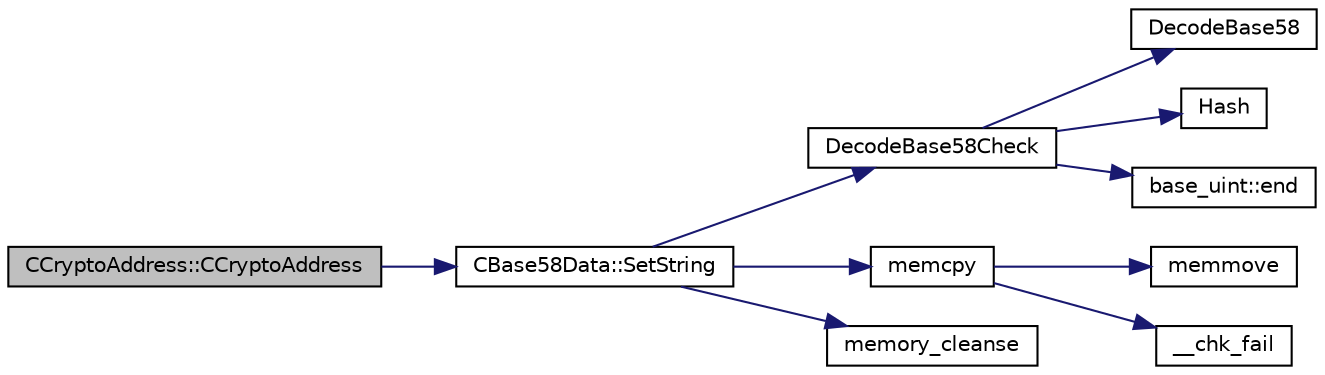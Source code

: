 digraph "CCryptoAddress::CCryptoAddress"
{
  edge [fontname="Helvetica",fontsize="10",labelfontname="Helvetica",labelfontsize="10"];
  node [fontname="Helvetica",fontsize="10",shape=record];
  rankdir="LR";
  Node4 [label="CCryptoAddress::CCryptoAddress",height=0.2,width=0.4,color="black", fillcolor="grey75", style="filled", fontcolor="black"];
  Node4 -> Node5 [color="midnightblue",fontsize="10",style="solid",fontname="Helvetica"];
  Node5 [label="CBase58Data::SetString",height=0.2,width=0.4,color="black", fillcolor="white", style="filled",URL="$d2/d08/class_c_base58_data.html#a250fa3bc97d03c7d87de5485c8b49b57"];
  Node5 -> Node6 [color="midnightblue",fontsize="10",style="solid",fontname="Helvetica"];
  Node6 [label="DecodeBase58Check",height=0.2,width=0.4,color="black", fillcolor="white", style="filled",URL="$db/d9c/base58_8cpp.html#ae2dc7ad63e243509e0871ec4a5890678",tooltip="Decode a base58-encoded string (psz) that includes a checksum into a byte vector (vchRet), return true if decoding is successful. "];
  Node6 -> Node7 [color="midnightblue",fontsize="10",style="solid",fontname="Helvetica"];
  Node7 [label="DecodeBase58",height=0.2,width=0.4,color="black", fillcolor="white", style="filled",URL="$db/d9c/base58_8cpp.html#a0f74d1d6e7e982cad4b0e538acea4538",tooltip="Decode a base58-encoded string (psz) into a byte vector (vchRet). "];
  Node6 -> Node8 [color="midnightblue",fontsize="10",style="solid",fontname="Helvetica"];
  Node8 [label="Hash",height=0.2,width=0.4,color="black", fillcolor="white", style="filled",URL="$db/dfb/hash_8h.html#ab3f6c437460137530d86e09c2c102e99"];
  Node6 -> Node9 [color="midnightblue",fontsize="10",style="solid",fontname="Helvetica"];
  Node9 [label="base_uint::end",height=0.2,width=0.4,color="black", fillcolor="white", style="filled",URL="$da/df7/classbase__uint.html#a76539ef6be800bc02e4038f457a4f74a"];
  Node5 -> Node10 [color="midnightblue",fontsize="10",style="solid",fontname="Helvetica"];
  Node10 [label="memcpy",height=0.2,width=0.4,color="black", fillcolor="white", style="filled",URL="$d5/d9f/glibc__compat_8cpp.html#a0f46826ab0466591e136db24394923cf"];
  Node10 -> Node11 [color="midnightblue",fontsize="10",style="solid",fontname="Helvetica"];
  Node11 [label="memmove",height=0.2,width=0.4,color="black", fillcolor="white", style="filled",URL="$d5/d9f/glibc__compat_8cpp.html#a9778d49e9029dd75bc53ecbbf9f5e9a1"];
  Node10 -> Node12 [color="midnightblue",fontsize="10",style="solid",fontname="Helvetica"];
  Node12 [label="__chk_fail",height=0.2,width=0.4,color="black", fillcolor="white", style="filled",URL="$d5/d9f/glibc__compat_8cpp.html#a424ac71631da5ada2976630ff67051d1"];
  Node5 -> Node13 [color="midnightblue",fontsize="10",style="solid",fontname="Helvetica"];
  Node13 [label="memory_cleanse",height=0.2,width=0.4,color="black", fillcolor="white", style="filled",URL="$da/d37/cleanse_8cpp.html#a5a4afb85dd16ecc1f6019c782db78663"];
}

